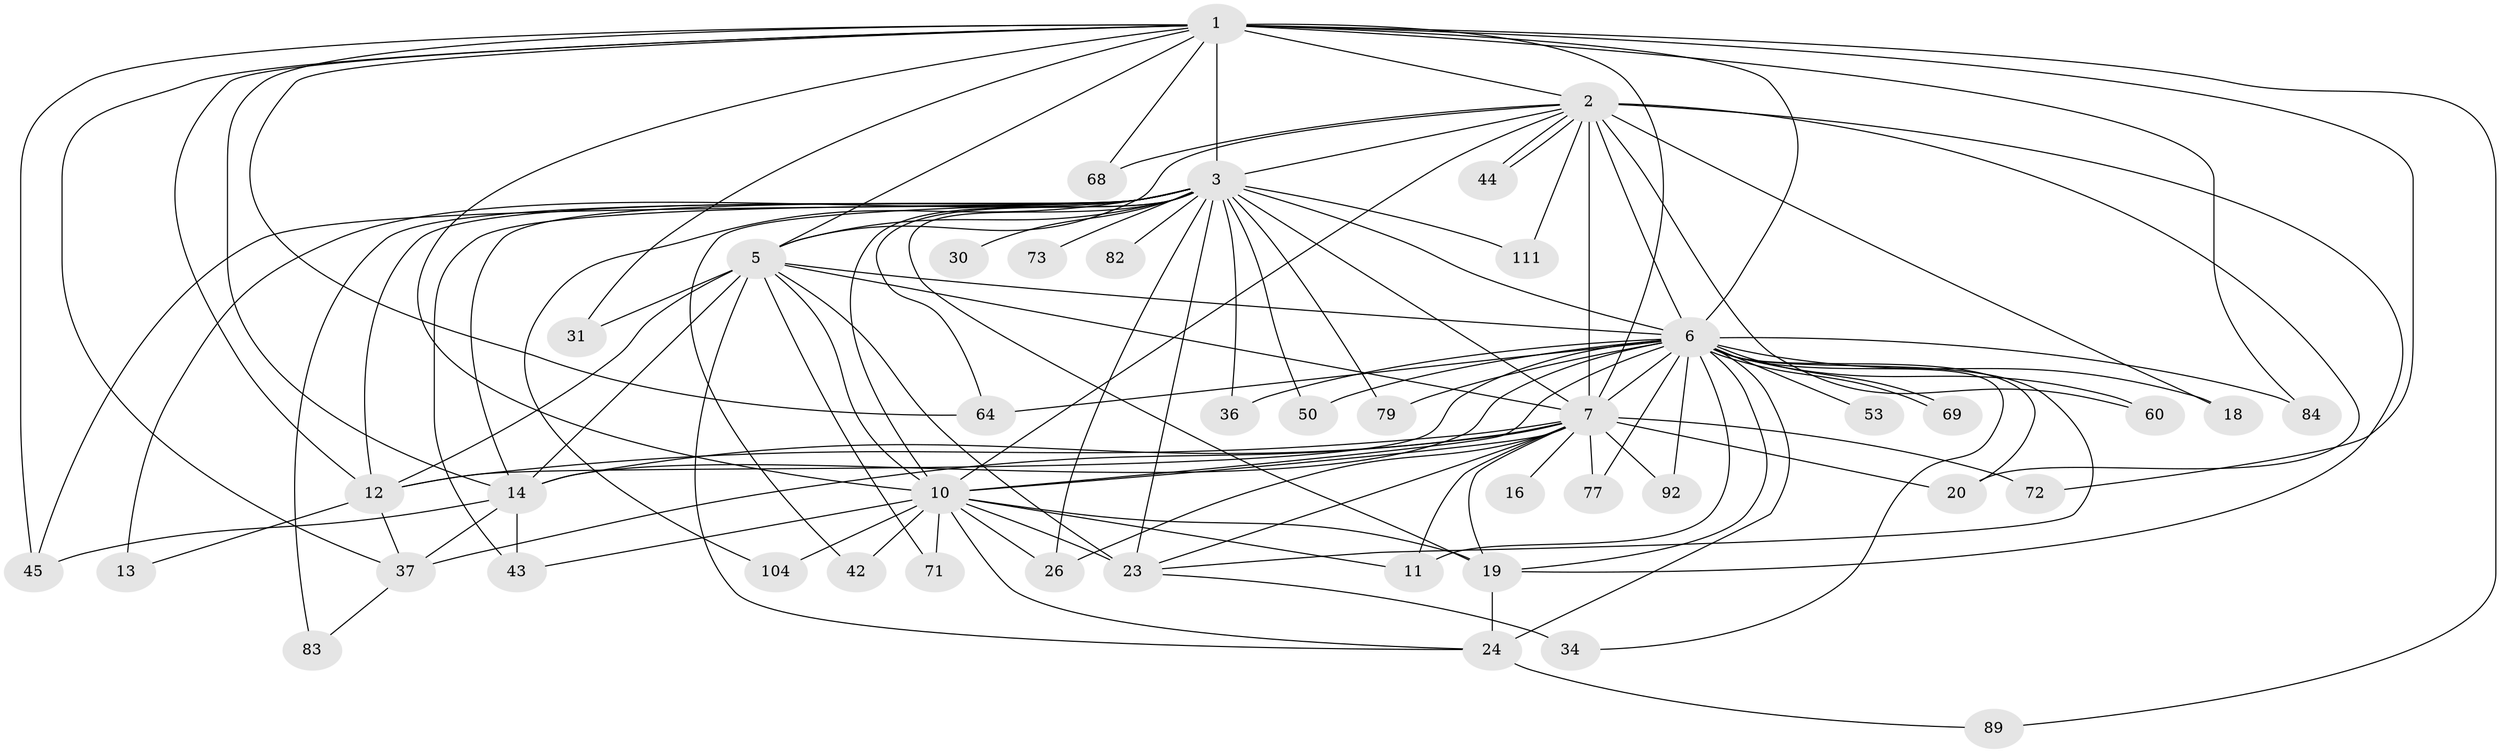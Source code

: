 // original degree distribution, {23: 0.008849557522123894, 21: 0.017699115044247787, 24: 0.008849557522123894, 17: 0.008849557522123894, 14: 0.008849557522123894, 19: 0.017699115044247787, 26: 0.008849557522123894, 22: 0.008849557522123894, 4: 0.061946902654867256, 5: 0.061946902654867256, 2: 0.504424778761062, 7: 0.017699115044247787, 12: 0.008849557522123894, 6: 0.017699115044247787, 3: 0.23893805309734514}
// Generated by graph-tools (version 1.1) at 2025/17/03/04/25 18:17:43]
// undirected, 45 vertices, 114 edges
graph export_dot {
graph [start="1"]
  node [color=gray90,style=filled];
  1 [super="+65"];
  2 [super="+86+28"];
  3 [super="+47+4+51"];
  5 [super="+41"];
  6 [super="+8+22+74"];
  7 [super="+54+110+33+9"];
  10;
  11;
  12 [super="+15"];
  13;
  14 [super="+80+90"];
  16;
  18;
  19 [super="+62+35+101"];
  20;
  23 [super="+38+27"];
  24 [super="+25+96"];
  26 [super="+49"];
  30;
  31;
  34;
  36 [super="+95"];
  37 [super="+40+70"];
  42;
  43 [super="+76"];
  44;
  45 [super="+46"];
  50;
  53;
  60;
  64 [super="+67"];
  68;
  69;
  71;
  72;
  73;
  77;
  79;
  82;
  83;
  84;
  89;
  92;
  104;
  111;
  1 -- 2;
  1 -- 3 [weight=3];
  1 -- 5;
  1 -- 6 [weight=3];
  1 -- 7 [weight=4];
  1 -- 10;
  1 -- 12;
  1 -- 31;
  1 -- 37;
  1 -- 64;
  1 -- 68;
  1 -- 72;
  1 -- 84;
  1 -- 14;
  1 -- 45 [weight=2];
  1 -- 89;
  2 -- 3 [weight=2];
  2 -- 5;
  2 -- 6 [weight=5];
  2 -- 7 [weight=4];
  2 -- 10 [weight=2];
  2 -- 18;
  2 -- 20;
  2 -- 44;
  2 -- 44;
  2 -- 68;
  2 -- 111;
  2 -- 19;
  2 -- 60;
  3 -- 5 [weight=3];
  3 -- 6 [weight=6];
  3 -- 7 [weight=7];
  3 -- 10 [weight=4];
  3 -- 19;
  3 -- 23 [weight=4];
  3 -- 36 [weight=2];
  3 -- 42;
  3 -- 50;
  3 -- 73 [weight=2];
  3 -- 79;
  3 -- 82 [weight=3];
  3 -- 104;
  3 -- 111;
  3 -- 64;
  3 -- 12;
  3 -- 13;
  3 -- 14;
  3 -- 83;
  3 -- 26;
  3 -- 30 [weight=2];
  3 -- 43;
  3 -- 45;
  5 -- 6 [weight=2];
  5 -- 7 [weight=3];
  5 -- 10 [weight=2];
  5 -- 14;
  5 -- 23;
  5 -- 31;
  5 -- 71;
  5 -- 12;
  5 -- 24;
  6 -- 7 [weight=7];
  6 -- 10 [weight=2];
  6 -- 20;
  6 -- 50;
  6 -- 60;
  6 -- 69;
  6 -- 69;
  6 -- 92;
  6 -- 64;
  6 -- 11 [weight=2];
  6 -- 12 [weight=2];
  6 -- 14;
  6 -- 77;
  6 -- 79 [weight=2];
  6 -- 18;
  6 -- 84;
  6 -- 24 [weight=2];
  6 -- 34;
  6 -- 53 [weight=2];
  6 -- 36;
  6 -- 19;
  6 -- 23;
  7 -- 10 [weight=2];
  7 -- 16 [weight=2];
  7 -- 26;
  7 -- 77;
  7 -- 14;
  7 -- 12;
  7 -- 11;
  7 -- 92;
  7 -- 37 [weight=2];
  7 -- 72;
  7 -- 19;
  7 -- 20;
  7 -- 23 [weight=2];
  10 -- 11;
  10 -- 19;
  10 -- 24;
  10 -- 26;
  10 -- 42;
  10 -- 43;
  10 -- 71;
  10 -- 104;
  10 -- 23;
  12 -- 13;
  12 -- 37;
  14 -- 43;
  14 -- 45;
  14 -- 37;
  19 -- 24;
  23 -- 34 [weight=2];
  24 -- 89;
  37 -- 83;
}
